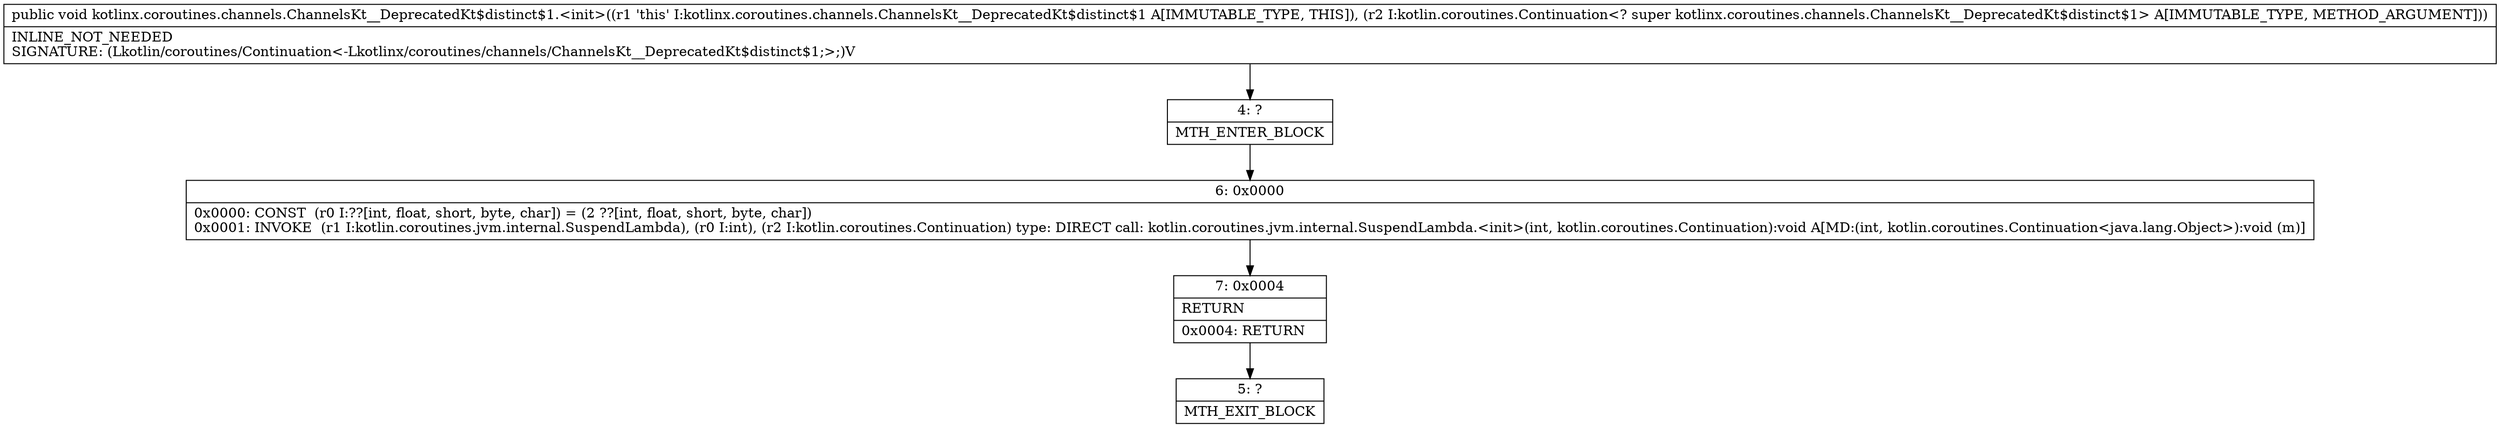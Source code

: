 digraph "CFG forkotlinx.coroutines.channels.ChannelsKt__DeprecatedKt$distinct$1.\<init\>(Lkotlin\/coroutines\/Continuation;)V" {
Node_4 [shape=record,label="{4\:\ ?|MTH_ENTER_BLOCK\l}"];
Node_6 [shape=record,label="{6\:\ 0x0000|0x0000: CONST  (r0 I:??[int, float, short, byte, char]) = (2 ??[int, float, short, byte, char]) \l0x0001: INVOKE  (r1 I:kotlin.coroutines.jvm.internal.SuspendLambda), (r0 I:int), (r2 I:kotlin.coroutines.Continuation) type: DIRECT call: kotlin.coroutines.jvm.internal.SuspendLambda.\<init\>(int, kotlin.coroutines.Continuation):void A[MD:(int, kotlin.coroutines.Continuation\<java.lang.Object\>):void (m)]\l}"];
Node_7 [shape=record,label="{7\:\ 0x0004|RETURN\l|0x0004: RETURN   \l}"];
Node_5 [shape=record,label="{5\:\ ?|MTH_EXIT_BLOCK\l}"];
MethodNode[shape=record,label="{public void kotlinx.coroutines.channels.ChannelsKt__DeprecatedKt$distinct$1.\<init\>((r1 'this' I:kotlinx.coroutines.channels.ChannelsKt__DeprecatedKt$distinct$1 A[IMMUTABLE_TYPE, THIS]), (r2 I:kotlin.coroutines.Continuation\<? super kotlinx.coroutines.channels.ChannelsKt__DeprecatedKt$distinct$1\> A[IMMUTABLE_TYPE, METHOD_ARGUMENT]))  | INLINE_NOT_NEEDED\lSIGNATURE: (Lkotlin\/coroutines\/Continuation\<\-Lkotlinx\/coroutines\/channels\/ChannelsKt__DeprecatedKt$distinct$1;\>;)V\l}"];
MethodNode -> Node_4;Node_4 -> Node_6;
Node_6 -> Node_7;
Node_7 -> Node_5;
}

